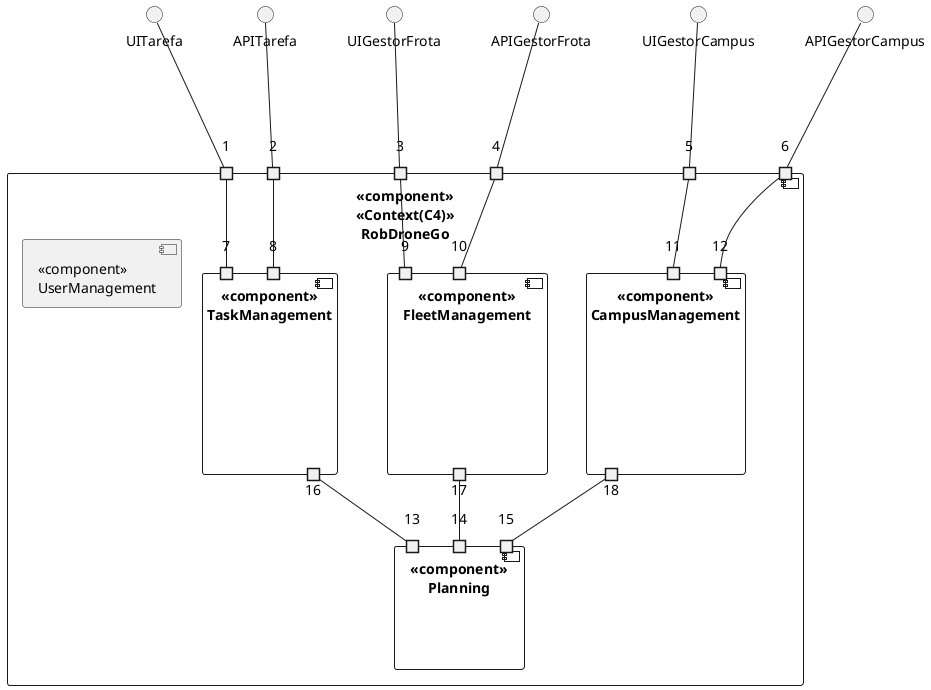 
@startuml
component "<<component>>\n<<Context(C4)>>\nRobDroneGo" as c2 {
  port 1
  port 2
  port 3
  port 4
  port 5
  port 6
  component "<<component>>\nTaskManagement" as tmc{
    port 7 
    port 8
    portout 16
  }
  component "<<component>>\nFleetManagement" as fmc{
    port 9
    port 10
    portout 17
  }
  component "<<component>>\nCampusManagement" as cmc{
    port 11
    port 12
    portout 18
  }
  
  component "<<component>>\nPlanning" as pc{
    port 13
    port 14
    port 15
  }
  component "<<component>>\nUserManagement" as umc


}

interface UITarefa as UT
interface APITarefa as AT
interface UIGestorFrota as UGF
interface APIGestorFrota as AGF
interface UIGestorCampus as UGC
interface APIGestorCampus as AGC




UT --- 1
AT --- 2
UGF --- 3
AGF --- 4
UGC --- 5
AGC --- 6

1 -- 7
2 -- 8
3 -- 9
4 -- 10
5 -- 11
6 -- 12
16 -- 13
17 -- 14
18 -- 15


@enduml